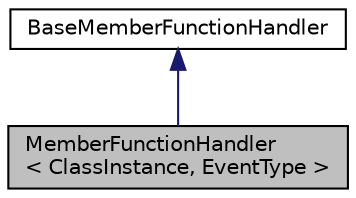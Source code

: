 digraph "MemberFunctionHandler&lt; ClassInstance, EventType &gt;"
{
  edge [fontname="Helvetica",fontsize="10",labelfontname="Helvetica",labelfontsize="10"];
  node [fontname="Helvetica",fontsize="10",shape=record];
  Node2 [label="MemberFunctionHandler\l\< ClassInstance, EventType \>",height=0.2,width=0.4,color="black", fillcolor="grey75", style="filled", fontcolor="black"];
  Node3 -> Node2 [dir="back",color="midnightblue",fontsize="10",style="solid",fontname="Helvetica"];
  Node3 [label="BaseMemberFunctionHandler",height=0.2,width=0.4,color="black", fillcolor="white", style="filled",URL="$class_base_member_function_handler.html"];
}
